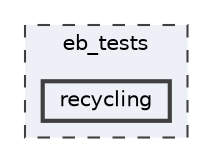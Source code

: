 digraph "/Users/marc/Developer/EGSnrc/HEN_HOUSE/user_codes/egs_brachy/egs_brachy/eb_tests/recycling"
{
 // LATEX_PDF_SIZE
  bgcolor="transparent";
  edge [fontname=Helvetica,fontsize=10,labelfontname=Helvetica,labelfontsize=10];
  node [fontname=Helvetica,fontsize=10,shape=box,height=0.2,width=0.4];
  compound=true
  subgraph clusterdir_c28d9f9e47a4b1e1799ddc7c63b84293 {
    graph [ bgcolor="#edf0f7", pencolor="grey25", label="eb_tests", fontname=Helvetica,fontsize=10 style="filled,dashed", URL="dir_c28d9f9e47a4b1e1799ddc7c63b84293.html",tooltip=""]
  dir_65e98c65cd4e44b3811a43ff93765161 [label="recycling", fillcolor="#edf0f7", color="grey25", style="filled,bold", URL="dir_65e98c65cd4e44b3811a43ff93765161.html",tooltip=""];
  }
}
